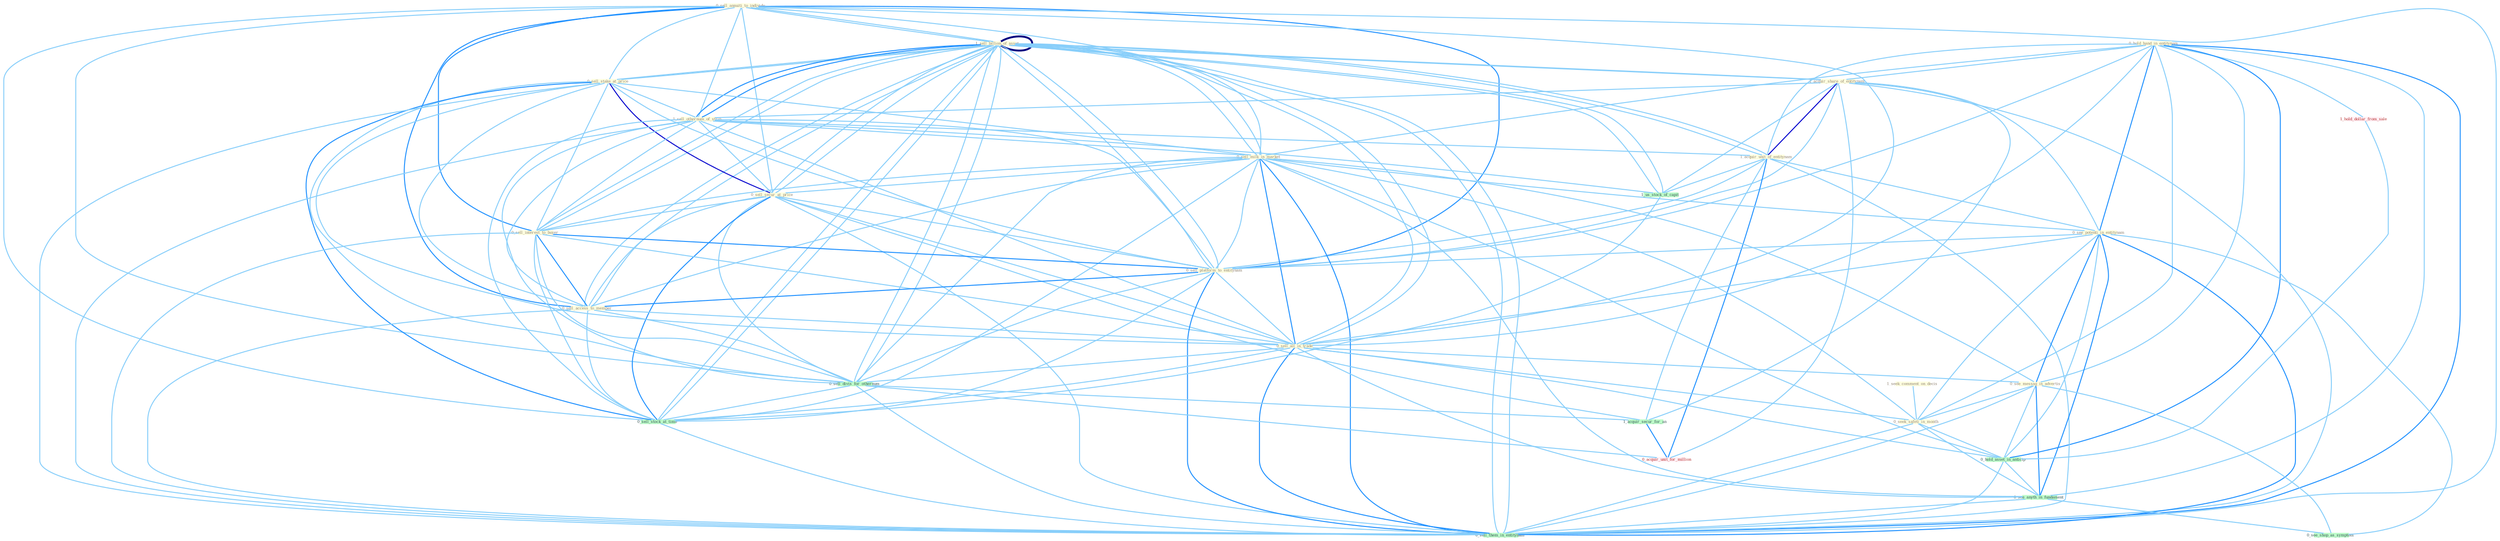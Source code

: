 Graph G{ 
    node
    [shape=polygon,style=filled,width=.5,height=.06,color="#BDFCC9",fixedsize=true,fontsize=4,
    fontcolor="#2f4f4f"];
    {node
    [color="#ffffe0", fontcolor="#8b7d6b"] "0_sell_annuiti_to_individu " "1_sell_billion_of_asset " "1_sell_billion_of_asset " "0_sell_stake_at_price " "0_hold_hand_in_entitynam " "1_acquir_share_of_entitynam " "1_sell_othernum_of_strip " "1_acquir_unit_of_entitynam " "0_sell_milk_in_market " "1_seek_comment_on_decis " "0_sell_secur_at_price " "0_see_potenti_in_entitynam " "0_sell_interest_to_buyer " "0_sell_platform_to_entitynam " "0_sell_access_to_member " "0_sell_all_in_trade " "0_see_messag_in_advertis " "0_seek_safeti_in_month "}
{node [color="#fff0f5", fontcolor="#b22222"] "1_hold_dollar_from_sale " "0_acquir_unit_for_million "}
edge [color="#B0E2FF"];

	"0_sell_annuiti_to_individu " -- "1_sell_billion_of_asset " [w="1", color="#87cefa" ];
	"0_sell_annuiti_to_individu " -- "1_sell_billion_of_asset " [w="1", color="#87cefa" ];
	"0_sell_annuiti_to_individu " -- "0_sell_stake_at_price " [w="1", color="#87cefa" ];
	"0_sell_annuiti_to_individu " -- "1_sell_othernum_of_strip " [w="1", color="#87cefa" ];
	"0_sell_annuiti_to_individu " -- "0_sell_milk_in_market " [w="1", color="#87cefa" ];
	"0_sell_annuiti_to_individu " -- "0_sell_secur_at_price " [w="1", color="#87cefa" ];
	"0_sell_annuiti_to_individu " -- "0_sell_interest_to_buyer " [w="2", color="#1e90ff" , len=0.8];
	"0_sell_annuiti_to_individu " -- "0_sell_platform_to_entitynam " [w="2", color="#1e90ff" , len=0.8];
	"0_sell_annuiti_to_individu " -- "0_sell_access_to_member " [w="2", color="#1e90ff" , len=0.8];
	"0_sell_annuiti_to_individu " -- "0_sell_all_in_trade " [w="1", color="#87cefa" ];
	"0_sell_annuiti_to_individu " -- "0_sell_divis_for_othernum " [w="1", color="#87cefa" ];
	"0_sell_annuiti_to_individu " -- "0_sell_stock_at_time " [w="1", color="#87cefa" ];
	"0_sell_annuiti_to_individu " -- "0_sell_them_in_entitynam " [w="1", color="#87cefa" ];
	"1_sell_billion_of_asset " -- "1_sell_billion_of_asset " [w="4", style=bold, color="#000080", len=0.4];
	"1_sell_billion_of_asset " -- "0_sell_stake_at_price " [w="1", color="#87cefa" ];
	"1_sell_billion_of_asset " -- "1_acquir_share_of_entitynam " [w="1", color="#87cefa" ];
	"1_sell_billion_of_asset " -- "1_sell_othernum_of_strip " [w="2", color="#1e90ff" , len=0.8];
	"1_sell_billion_of_asset " -- "1_acquir_unit_of_entitynam " [w="1", color="#87cefa" ];
	"1_sell_billion_of_asset " -- "0_sell_milk_in_market " [w="1", color="#87cefa" ];
	"1_sell_billion_of_asset " -- "0_sell_secur_at_price " [w="1", color="#87cefa" ];
	"1_sell_billion_of_asset " -- "0_sell_interest_to_buyer " [w="1", color="#87cefa" ];
	"1_sell_billion_of_asset " -- "0_sell_platform_to_entitynam " [w="1", color="#87cefa" ];
	"1_sell_billion_of_asset " -- "0_sell_access_to_member " [w="1", color="#87cefa" ];
	"1_sell_billion_of_asset " -- "0_sell_all_in_trade " [w="1", color="#87cefa" ];
	"1_sell_billion_of_asset " -- "0_sell_divis_for_othernum " [w="1", color="#87cefa" ];
	"1_sell_billion_of_asset " -- "1_us_stock_of_capit " [w="1", color="#87cefa" ];
	"1_sell_billion_of_asset " -- "0_sell_stock_at_time " [w="1", color="#87cefa" ];
	"1_sell_billion_of_asset " -- "0_sell_them_in_entitynam " [w="1", color="#87cefa" ];
	"1_sell_billion_of_asset " -- "0_sell_stake_at_price " [w="1", color="#87cefa" ];
	"1_sell_billion_of_asset " -- "1_acquir_share_of_entitynam " [w="1", color="#87cefa" ];
	"1_sell_billion_of_asset " -- "1_sell_othernum_of_strip " [w="2", color="#1e90ff" , len=0.8];
	"1_sell_billion_of_asset " -- "1_acquir_unit_of_entitynam " [w="1", color="#87cefa" ];
	"1_sell_billion_of_asset " -- "0_sell_milk_in_market " [w="1", color="#87cefa" ];
	"1_sell_billion_of_asset " -- "0_sell_secur_at_price " [w="1", color="#87cefa" ];
	"1_sell_billion_of_asset " -- "0_sell_interest_to_buyer " [w="1", color="#87cefa" ];
	"1_sell_billion_of_asset " -- "0_sell_platform_to_entitynam " [w="1", color="#87cefa" ];
	"1_sell_billion_of_asset " -- "0_sell_access_to_member " [w="1", color="#87cefa" ];
	"1_sell_billion_of_asset " -- "0_sell_all_in_trade " [w="1", color="#87cefa" ];
	"1_sell_billion_of_asset " -- "0_sell_divis_for_othernum " [w="1", color="#87cefa" ];
	"1_sell_billion_of_asset " -- "1_us_stock_of_capit " [w="1", color="#87cefa" ];
	"1_sell_billion_of_asset " -- "0_sell_stock_at_time " [w="1", color="#87cefa" ];
	"1_sell_billion_of_asset " -- "0_sell_them_in_entitynam " [w="1", color="#87cefa" ];
	"0_sell_stake_at_price " -- "1_sell_othernum_of_strip " [w="1", color="#87cefa" ];
	"0_sell_stake_at_price " -- "0_sell_milk_in_market " [w="1", color="#87cefa" ];
	"0_sell_stake_at_price " -- "0_sell_secur_at_price " [w="3", color="#0000cd" , len=0.6];
	"0_sell_stake_at_price " -- "0_sell_interest_to_buyer " [w="1", color="#87cefa" ];
	"0_sell_stake_at_price " -- "0_sell_platform_to_entitynam " [w="1", color="#87cefa" ];
	"0_sell_stake_at_price " -- "0_sell_access_to_member " [w="1", color="#87cefa" ];
	"0_sell_stake_at_price " -- "0_sell_all_in_trade " [w="1", color="#87cefa" ];
	"0_sell_stake_at_price " -- "0_sell_divis_for_othernum " [w="1", color="#87cefa" ];
	"0_sell_stake_at_price " -- "0_sell_stock_at_time " [w="2", color="#1e90ff" , len=0.8];
	"0_sell_stake_at_price " -- "0_sell_them_in_entitynam " [w="1", color="#87cefa" ];
	"0_hold_hand_in_entitynam " -- "1_acquir_share_of_entitynam " [w="1", color="#87cefa" ];
	"0_hold_hand_in_entitynam " -- "1_acquir_unit_of_entitynam " [w="1", color="#87cefa" ];
	"0_hold_hand_in_entitynam " -- "0_sell_milk_in_market " [w="1", color="#87cefa" ];
	"0_hold_hand_in_entitynam " -- "0_see_potenti_in_entitynam " [w="2", color="#1e90ff" , len=0.8];
	"0_hold_hand_in_entitynam " -- "0_sell_platform_to_entitynam " [w="1", color="#87cefa" ];
	"0_hold_hand_in_entitynam " -- "0_sell_all_in_trade " [w="1", color="#87cefa" ];
	"0_hold_hand_in_entitynam " -- "0_see_messag_in_advertis " [w="1", color="#87cefa" ];
	"0_hold_hand_in_entitynam " -- "0_seek_safeti_in_month " [w="1", color="#87cefa" ];
	"0_hold_hand_in_entitynam " -- "1_hold_dollar_from_sale " [w="1", color="#87cefa" ];
	"0_hold_hand_in_entitynam " -- "0_hold_asset_in_anticip " [w="2", color="#1e90ff" , len=0.8];
	"0_hold_hand_in_entitynam " -- "0_see_anyth_in_fundament " [w="1", color="#87cefa" ];
	"0_hold_hand_in_entitynam " -- "0_sell_them_in_entitynam " [w="2", color="#1e90ff" , len=0.8];
	"1_acquir_share_of_entitynam " -- "1_sell_othernum_of_strip " [w="1", color="#87cefa" ];
	"1_acquir_share_of_entitynam " -- "1_acquir_unit_of_entitynam " [w="3", color="#0000cd" , len=0.6];
	"1_acquir_share_of_entitynam " -- "0_see_potenti_in_entitynam " [w="1", color="#87cefa" ];
	"1_acquir_share_of_entitynam " -- "0_sell_platform_to_entitynam " [w="1", color="#87cefa" ];
	"1_acquir_share_of_entitynam " -- "1_acquir_secur_for_an " [w="1", color="#87cefa" ];
	"1_acquir_share_of_entitynam " -- "1_us_stock_of_capit " [w="1", color="#87cefa" ];
	"1_acquir_share_of_entitynam " -- "0_acquir_unit_for_million " [w="1", color="#87cefa" ];
	"1_acquir_share_of_entitynam " -- "0_sell_them_in_entitynam " [w="1", color="#87cefa" ];
	"1_sell_othernum_of_strip " -- "1_acquir_unit_of_entitynam " [w="1", color="#87cefa" ];
	"1_sell_othernum_of_strip " -- "0_sell_milk_in_market " [w="1", color="#87cefa" ];
	"1_sell_othernum_of_strip " -- "0_sell_secur_at_price " [w="1", color="#87cefa" ];
	"1_sell_othernum_of_strip " -- "0_sell_interest_to_buyer " [w="1", color="#87cefa" ];
	"1_sell_othernum_of_strip " -- "0_sell_platform_to_entitynam " [w="1", color="#87cefa" ];
	"1_sell_othernum_of_strip " -- "0_sell_access_to_member " [w="1", color="#87cefa" ];
	"1_sell_othernum_of_strip " -- "0_sell_all_in_trade " [w="1", color="#87cefa" ];
	"1_sell_othernum_of_strip " -- "0_sell_divis_for_othernum " [w="1", color="#87cefa" ];
	"1_sell_othernum_of_strip " -- "1_us_stock_of_capit " [w="1", color="#87cefa" ];
	"1_sell_othernum_of_strip " -- "0_sell_stock_at_time " [w="1", color="#87cefa" ];
	"1_sell_othernum_of_strip " -- "0_sell_them_in_entitynam " [w="1", color="#87cefa" ];
	"1_acquir_unit_of_entitynam " -- "0_see_potenti_in_entitynam " [w="1", color="#87cefa" ];
	"1_acquir_unit_of_entitynam " -- "0_sell_platform_to_entitynam " [w="1", color="#87cefa" ];
	"1_acquir_unit_of_entitynam " -- "1_acquir_secur_for_an " [w="1", color="#87cefa" ];
	"1_acquir_unit_of_entitynam " -- "1_us_stock_of_capit " [w="1", color="#87cefa" ];
	"1_acquir_unit_of_entitynam " -- "0_acquir_unit_for_million " [w="2", color="#1e90ff" , len=0.8];
	"1_acquir_unit_of_entitynam " -- "0_sell_them_in_entitynam " [w="1", color="#87cefa" ];
	"0_sell_milk_in_market " -- "0_sell_secur_at_price " [w="1", color="#87cefa" ];
	"0_sell_milk_in_market " -- "0_see_potenti_in_entitynam " [w="1", color="#87cefa" ];
	"0_sell_milk_in_market " -- "0_sell_interest_to_buyer " [w="1", color="#87cefa" ];
	"0_sell_milk_in_market " -- "0_sell_platform_to_entitynam " [w="1", color="#87cefa" ];
	"0_sell_milk_in_market " -- "0_sell_access_to_member " [w="1", color="#87cefa" ];
	"0_sell_milk_in_market " -- "0_sell_all_in_trade " [w="2", color="#1e90ff" , len=0.8];
	"0_sell_milk_in_market " -- "0_see_messag_in_advertis " [w="1", color="#87cefa" ];
	"0_sell_milk_in_market " -- "0_seek_safeti_in_month " [w="1", color="#87cefa" ];
	"0_sell_milk_in_market " -- "0_sell_divis_for_othernum " [w="1", color="#87cefa" ];
	"0_sell_milk_in_market " -- "0_hold_asset_in_anticip " [w="1", color="#87cefa" ];
	"0_sell_milk_in_market " -- "0_sell_stock_at_time " [w="1", color="#87cefa" ];
	"0_sell_milk_in_market " -- "0_see_anyth_in_fundament " [w="1", color="#87cefa" ];
	"0_sell_milk_in_market " -- "0_sell_them_in_entitynam " [w="2", color="#1e90ff" , len=0.8];
	"1_seek_comment_on_decis " -- "0_seek_safeti_in_month " [w="1", color="#87cefa" ];
	"0_sell_secur_at_price " -- "0_sell_interest_to_buyer " [w="1", color="#87cefa" ];
	"0_sell_secur_at_price " -- "0_sell_platform_to_entitynam " [w="1", color="#87cefa" ];
	"0_sell_secur_at_price " -- "0_sell_access_to_member " [w="1", color="#87cefa" ];
	"0_sell_secur_at_price " -- "0_sell_all_in_trade " [w="1", color="#87cefa" ];
	"0_sell_secur_at_price " -- "0_sell_divis_for_othernum " [w="1", color="#87cefa" ];
	"0_sell_secur_at_price " -- "1_acquir_secur_for_an " [w="1", color="#87cefa" ];
	"0_sell_secur_at_price " -- "0_sell_stock_at_time " [w="2", color="#1e90ff" , len=0.8];
	"0_sell_secur_at_price " -- "0_sell_them_in_entitynam " [w="1", color="#87cefa" ];
	"0_see_potenti_in_entitynam " -- "0_sell_platform_to_entitynam " [w="1", color="#87cefa" ];
	"0_see_potenti_in_entitynam " -- "0_sell_all_in_trade " [w="1", color="#87cefa" ];
	"0_see_potenti_in_entitynam " -- "0_see_messag_in_advertis " [w="2", color="#1e90ff" , len=0.8];
	"0_see_potenti_in_entitynam " -- "0_seek_safeti_in_month " [w="1", color="#87cefa" ];
	"0_see_potenti_in_entitynam " -- "0_hold_asset_in_anticip " [w="1", color="#87cefa" ];
	"0_see_potenti_in_entitynam " -- "0_see_anyth_in_fundament " [w="2", color="#1e90ff" , len=0.8];
	"0_see_potenti_in_entitynam " -- "0_see_shop_as_symptom " [w="1", color="#87cefa" ];
	"0_see_potenti_in_entitynam " -- "0_sell_them_in_entitynam " [w="2", color="#1e90ff" , len=0.8];
	"0_sell_interest_to_buyer " -- "0_sell_platform_to_entitynam " [w="2", color="#1e90ff" , len=0.8];
	"0_sell_interest_to_buyer " -- "0_sell_access_to_member " [w="2", color="#1e90ff" , len=0.8];
	"0_sell_interest_to_buyer " -- "0_sell_all_in_trade " [w="1", color="#87cefa" ];
	"0_sell_interest_to_buyer " -- "0_sell_divis_for_othernum " [w="1", color="#87cefa" ];
	"0_sell_interest_to_buyer " -- "0_sell_stock_at_time " [w="1", color="#87cefa" ];
	"0_sell_interest_to_buyer " -- "0_sell_them_in_entitynam " [w="1", color="#87cefa" ];
	"0_sell_platform_to_entitynam " -- "0_sell_access_to_member " [w="2", color="#1e90ff" , len=0.8];
	"0_sell_platform_to_entitynam " -- "0_sell_all_in_trade " [w="1", color="#87cefa" ];
	"0_sell_platform_to_entitynam " -- "0_sell_divis_for_othernum " [w="1", color="#87cefa" ];
	"0_sell_platform_to_entitynam " -- "0_sell_stock_at_time " [w="1", color="#87cefa" ];
	"0_sell_platform_to_entitynam " -- "0_sell_them_in_entitynam " [w="2", color="#1e90ff" , len=0.8];
	"0_sell_access_to_member " -- "0_sell_all_in_trade " [w="1", color="#87cefa" ];
	"0_sell_access_to_member " -- "0_sell_divis_for_othernum " [w="1", color="#87cefa" ];
	"0_sell_access_to_member " -- "0_sell_stock_at_time " [w="1", color="#87cefa" ];
	"0_sell_access_to_member " -- "0_sell_them_in_entitynam " [w="1", color="#87cefa" ];
	"0_sell_all_in_trade " -- "0_see_messag_in_advertis " [w="1", color="#87cefa" ];
	"0_sell_all_in_trade " -- "0_seek_safeti_in_month " [w="1", color="#87cefa" ];
	"0_sell_all_in_trade " -- "0_sell_divis_for_othernum " [w="1", color="#87cefa" ];
	"0_sell_all_in_trade " -- "0_hold_asset_in_anticip " [w="1", color="#87cefa" ];
	"0_sell_all_in_trade " -- "0_sell_stock_at_time " [w="1", color="#87cefa" ];
	"0_sell_all_in_trade " -- "0_see_anyth_in_fundament " [w="1", color="#87cefa" ];
	"0_sell_all_in_trade " -- "0_sell_them_in_entitynam " [w="2", color="#1e90ff" , len=0.8];
	"0_see_messag_in_advertis " -- "0_seek_safeti_in_month " [w="1", color="#87cefa" ];
	"0_see_messag_in_advertis " -- "0_hold_asset_in_anticip " [w="1", color="#87cefa" ];
	"0_see_messag_in_advertis " -- "0_see_anyth_in_fundament " [w="2", color="#1e90ff" , len=0.8];
	"0_see_messag_in_advertis " -- "0_see_shop_as_symptom " [w="1", color="#87cefa" ];
	"0_see_messag_in_advertis " -- "0_sell_them_in_entitynam " [w="1", color="#87cefa" ];
	"0_seek_safeti_in_month " -- "0_hold_asset_in_anticip " [w="1", color="#87cefa" ];
	"0_seek_safeti_in_month " -- "0_see_anyth_in_fundament " [w="1", color="#87cefa" ];
	"0_seek_safeti_in_month " -- "0_sell_them_in_entitynam " [w="1", color="#87cefa" ];
	"0_sell_divis_for_othernum " -- "1_acquir_secur_for_an " [w="1", color="#87cefa" ];
	"0_sell_divis_for_othernum " -- "0_sell_stock_at_time " [w="1", color="#87cefa" ];
	"0_sell_divis_for_othernum " -- "0_acquir_unit_for_million " [w="1", color="#87cefa" ];
	"0_sell_divis_for_othernum " -- "0_sell_them_in_entitynam " [w="1", color="#87cefa" ];
	"1_acquir_secur_for_an " -- "0_acquir_unit_for_million " [w="2", color="#1e90ff" , len=0.8];
	"1_us_stock_of_capit " -- "0_sell_stock_at_time " [w="1", color="#87cefa" ];
	"1_hold_dollar_from_sale " -- "0_hold_asset_in_anticip " [w="1", color="#87cefa" ];
	"0_hold_asset_in_anticip " -- "0_see_anyth_in_fundament " [w="1", color="#87cefa" ];
	"0_hold_asset_in_anticip " -- "0_sell_them_in_entitynam " [w="1", color="#87cefa" ];
	"0_sell_stock_at_time " -- "0_sell_them_in_entitynam " [w="1", color="#87cefa" ];
	"0_see_anyth_in_fundament " -- "0_see_shop_as_symptom " [w="1", color="#87cefa" ];
	"0_see_anyth_in_fundament " -- "0_sell_them_in_entitynam " [w="1", color="#87cefa" ];
}